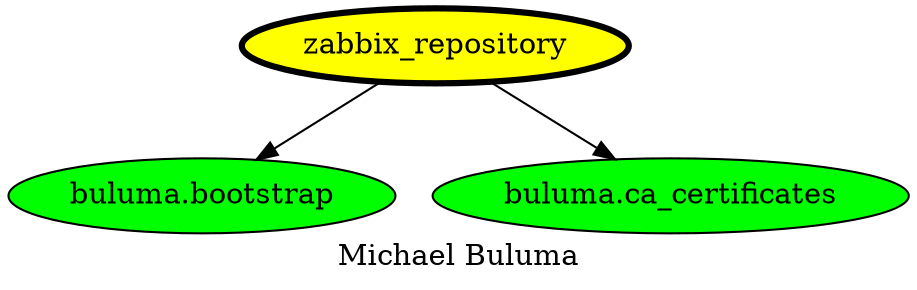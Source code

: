 digraph PhiloDilemma {
  label = "Michael Buluma" ;
  overlap=false
  {
    "zabbix_repository" [fillcolor=yellow style=filled penwidth=3]
    "buluma.bootstrap" [fillcolor=green style=filled]
    "buluma.ca_certificates" [fillcolor=green style=filled]
  }
  "zabbix_repository" -> "buluma.bootstrap"
  "zabbix_repository" -> "buluma.ca_certificates"
}

